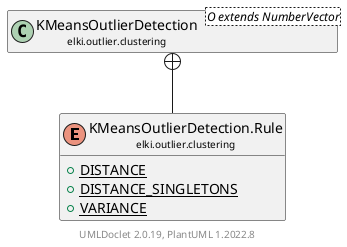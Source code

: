 @startuml
    remove .*\.(Instance|Par|Parameterizer|Factory)$
    set namespaceSeparator none
    hide empty fields
    hide empty methods

    enum "<size:14>KMeansOutlierDetection.Rule\n<size:10>elki.outlier.clustering" as elki.outlier.clustering.KMeansOutlierDetection.Rule [[KMeansOutlierDetection.Rule.html]] {
        {static} +DISTANCE
        {static} +DISTANCE_SINGLETONS
        {static} +VARIANCE
    }

    class "<size:14>KMeansOutlierDetection\n<size:10>elki.outlier.clustering" as elki.outlier.clustering.KMeansOutlierDetection<O extends NumberVector> [[KMeansOutlierDetection.html]]

    elki.outlier.clustering.KMeansOutlierDetection +-- elki.outlier.clustering.KMeansOutlierDetection.Rule

    center footer UMLDoclet 2.0.19, PlantUML 1.2022.8
@enduml
